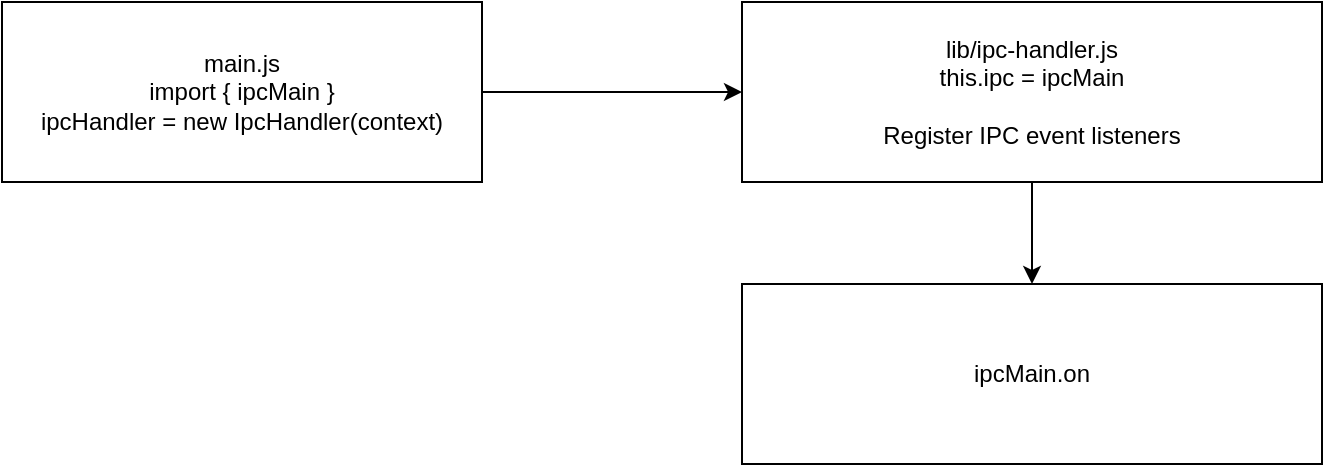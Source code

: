<mxfile version="21.4.0" type="github">
  <diagram name="Page-1" id="mdynL-CRP7-OpscKuNEC">
    <mxGraphModel dx="1434" dy="804" grid="1" gridSize="10" guides="1" tooltips="1" connect="1" arrows="1" fold="1" page="1" pageScale="1" pageWidth="827" pageHeight="1169" math="0" shadow="0">
      <root>
        <mxCell id="0" />
        <mxCell id="1" parent="0" />
        <mxCell id="cLYrETTYxAWgvKN5HBz5-3" style="edgeStyle=orthogonalEdgeStyle;rounded=0;orthogonalLoop=1;jettySize=auto;html=1;exitX=1;exitY=0.5;exitDx=0;exitDy=0;entryX=0;entryY=0.5;entryDx=0;entryDy=0;" edge="1" parent="1" source="cLYrETTYxAWgvKN5HBz5-1" target="cLYrETTYxAWgvKN5HBz5-2">
          <mxGeometry relative="1" as="geometry" />
        </mxCell>
        <mxCell id="cLYrETTYxAWgvKN5HBz5-1" value="main.js&lt;br&gt;import { ipcMain }&lt;br&gt;ipcHandler = new IpcHandler(context)" style="rounded=0;whiteSpace=wrap;html=1;" vertex="1" parent="1">
          <mxGeometry x="10" y="140" width="240" height="90" as="geometry" />
        </mxCell>
        <mxCell id="cLYrETTYxAWgvKN5HBz5-8" style="edgeStyle=orthogonalEdgeStyle;rounded=0;orthogonalLoop=1;jettySize=auto;html=1;exitX=0.5;exitY=1;exitDx=0;exitDy=0;entryX=0.5;entryY=0;entryDx=0;entryDy=0;" edge="1" parent="1" source="cLYrETTYxAWgvKN5HBz5-2" target="cLYrETTYxAWgvKN5HBz5-4">
          <mxGeometry relative="1" as="geometry" />
        </mxCell>
        <mxCell id="cLYrETTYxAWgvKN5HBz5-2" value="lib/ipc-handler.js&lt;br&gt;this.ipc = ipcMain&lt;br&gt;&lt;br&gt;Register IPC event listeners" style="rounded=0;whiteSpace=wrap;html=1;" vertex="1" parent="1">
          <mxGeometry x="380" y="140" width="290" height="90" as="geometry" />
        </mxCell>
        <mxCell id="cLYrETTYxAWgvKN5HBz5-4" value="ipcMain.on" style="rounded=0;whiteSpace=wrap;html=1;" vertex="1" parent="1">
          <mxGeometry x="380" y="281" width="290" height="90" as="geometry" />
        </mxCell>
      </root>
    </mxGraphModel>
  </diagram>
</mxfile>
